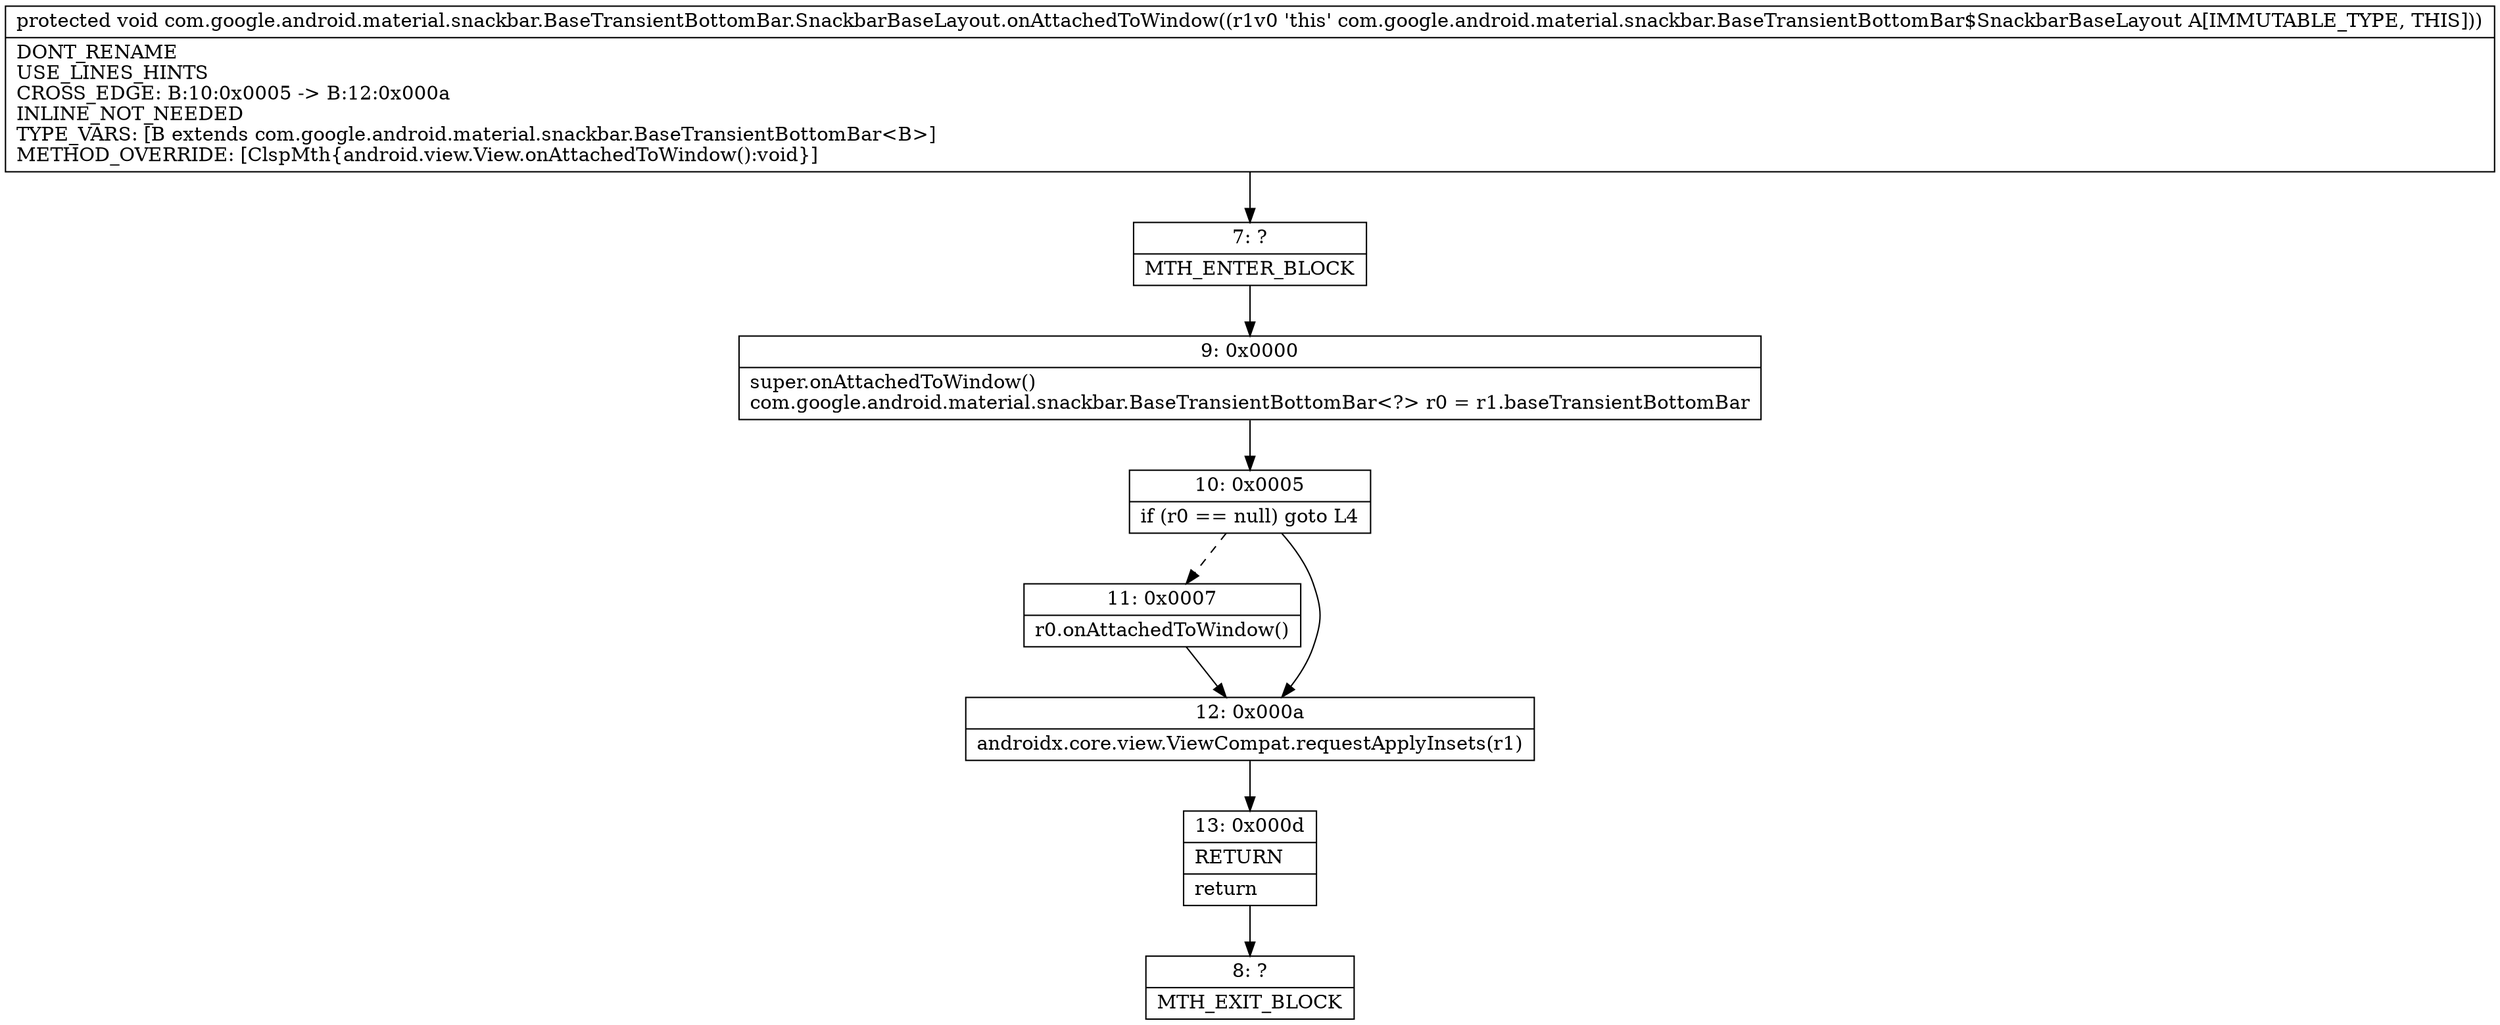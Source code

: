 digraph "CFG forcom.google.android.material.snackbar.BaseTransientBottomBar.SnackbarBaseLayout.onAttachedToWindow()V" {
Node_7 [shape=record,label="{7\:\ ?|MTH_ENTER_BLOCK\l}"];
Node_9 [shape=record,label="{9\:\ 0x0000|super.onAttachedToWindow()\lcom.google.android.material.snackbar.BaseTransientBottomBar\<?\> r0 = r1.baseTransientBottomBar\l}"];
Node_10 [shape=record,label="{10\:\ 0x0005|if (r0 == null) goto L4\l}"];
Node_11 [shape=record,label="{11\:\ 0x0007|r0.onAttachedToWindow()\l}"];
Node_12 [shape=record,label="{12\:\ 0x000a|androidx.core.view.ViewCompat.requestApplyInsets(r1)\l}"];
Node_13 [shape=record,label="{13\:\ 0x000d|RETURN\l|return\l}"];
Node_8 [shape=record,label="{8\:\ ?|MTH_EXIT_BLOCK\l}"];
MethodNode[shape=record,label="{protected void com.google.android.material.snackbar.BaseTransientBottomBar.SnackbarBaseLayout.onAttachedToWindow((r1v0 'this' com.google.android.material.snackbar.BaseTransientBottomBar$SnackbarBaseLayout A[IMMUTABLE_TYPE, THIS]))  | DONT_RENAME\lUSE_LINES_HINTS\lCROSS_EDGE: B:10:0x0005 \-\> B:12:0x000a\lINLINE_NOT_NEEDED\lTYPE_VARS: [B extends com.google.android.material.snackbar.BaseTransientBottomBar\<B\>]\lMETHOD_OVERRIDE: [ClspMth\{android.view.View.onAttachedToWindow():void\}]\l}"];
MethodNode -> Node_7;Node_7 -> Node_9;
Node_9 -> Node_10;
Node_10 -> Node_11[style=dashed];
Node_10 -> Node_12;
Node_11 -> Node_12;
Node_12 -> Node_13;
Node_13 -> Node_8;
}

